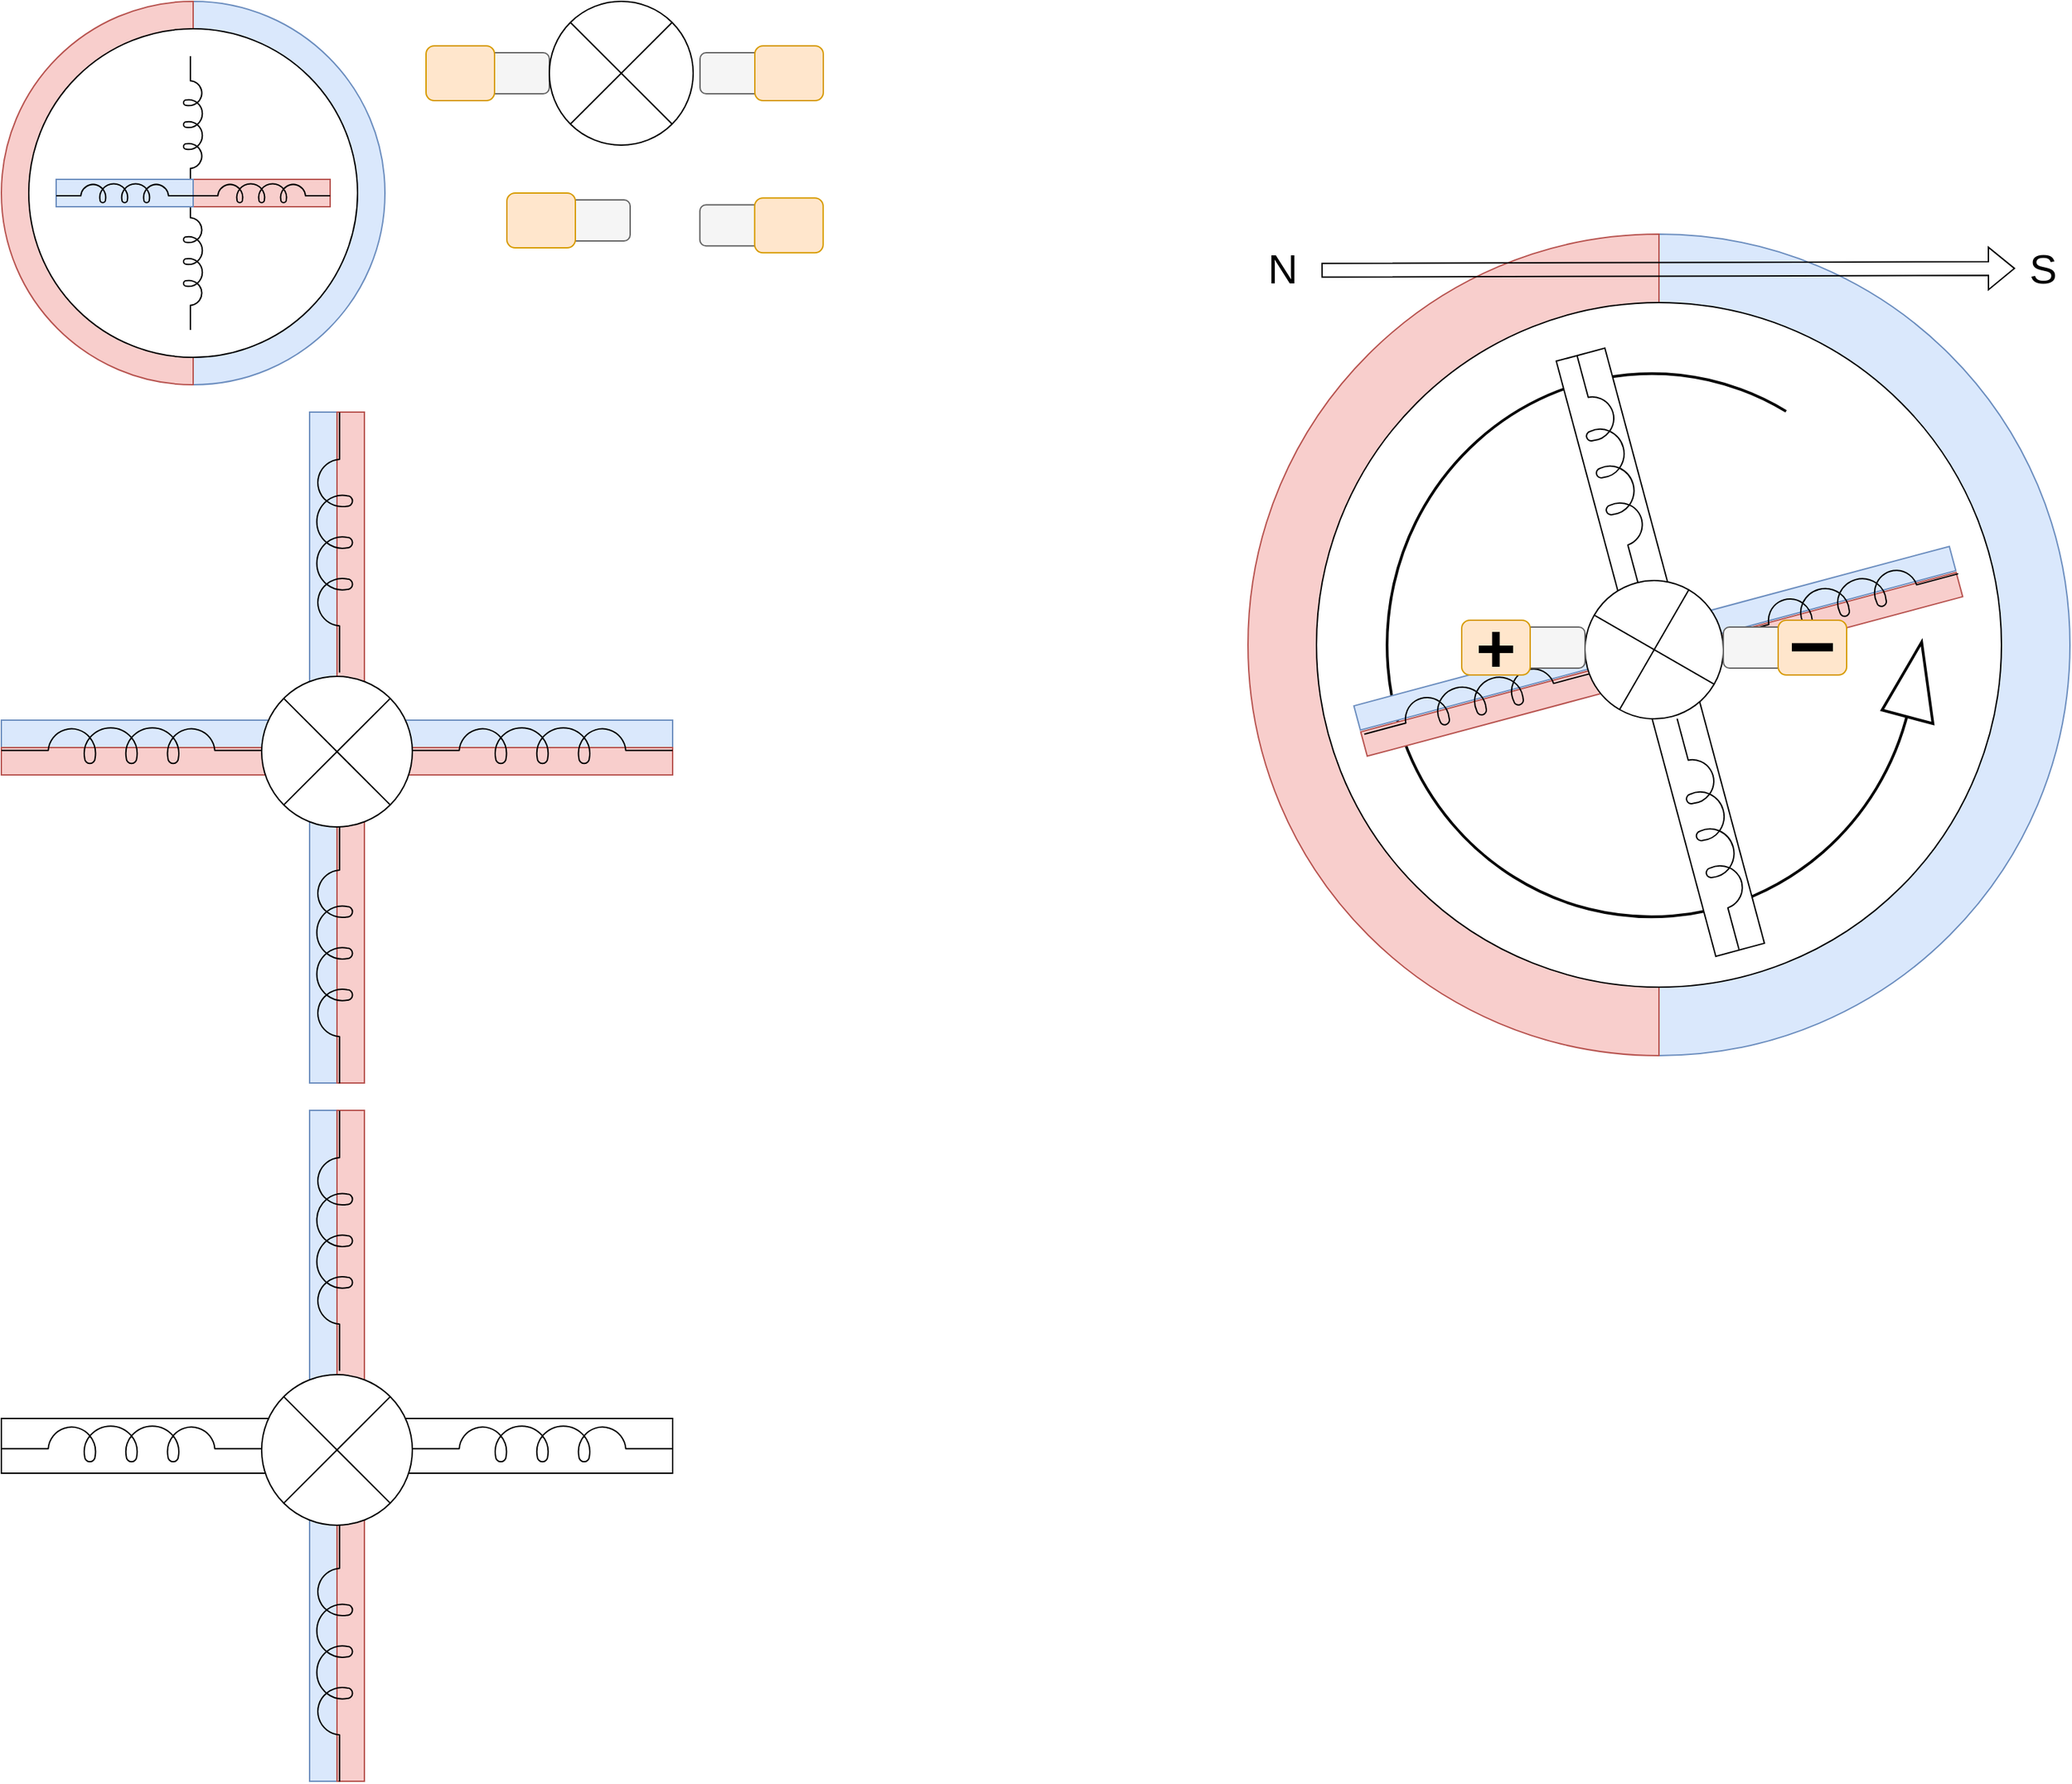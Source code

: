 <mxfile version="22.1.11" type="device">
  <diagram name="Stránka-1" id="qhnL7rr-JAEDg-AUVXp1">
    <mxGraphModel dx="5353" dy="2617" grid="1" gridSize="10" guides="1" tooltips="1" connect="1" arrows="1" fold="1" page="1" pageScale="1" pageWidth="600" pageHeight="300" math="0" shadow="0">
      <root>
        <mxCell id="0" />
        <mxCell id="1" parent="0" />
        <mxCell id="_sQb-rkejy796aR5dQ64-8" value="" style="verticalLabelPosition=bottom;verticalAlign=top;html=1;shape=mxgraph.basic.half_circle;rotation=-90;fillColor=#dae8fc;strokeColor=#6c8ebf;" vertex="1" parent="1">
          <mxGeometry x="-530" y="70" width="280" height="140" as="geometry" />
        </mxCell>
        <mxCell id="_sQb-rkejy796aR5dQ64-9" value="" style="verticalLabelPosition=bottom;verticalAlign=top;html=1;shape=mxgraph.basic.half_circle;rotation=-90;direction=west;fillColor=#f8cecc;strokeColor=#b85450;" vertex="1" parent="1">
          <mxGeometry x="-670" y="70" width="280" height="140" as="geometry" />
        </mxCell>
        <mxCell id="_sQb-rkejy796aR5dQ64-10" value="" style="ellipse;whiteSpace=wrap;html=1;aspect=fixed;" vertex="1" parent="1">
          <mxGeometry x="-580" y="20" width="240" height="240" as="geometry" />
        </mxCell>
        <mxCell id="_sQb-rkejy796aR5dQ64-13" value="" style="pointerEvents=1;verticalLabelPosition=bottom;shadow=0;dashed=0;align=center;html=1;verticalAlign=top;shape=mxgraph.electrical.inductors.inductor_5;direction=south;" vertex="1" parent="1">
          <mxGeometry x="-467" y="140" width="14" height="100" as="geometry" />
        </mxCell>
        <mxCell id="_sQb-rkejy796aR5dQ64-14" value="" style="pointerEvents=1;verticalLabelPosition=bottom;shadow=0;dashed=0;align=center;html=1;verticalAlign=top;shape=mxgraph.electrical.inductors.inductor_5;direction=south;" vertex="1" parent="1">
          <mxGeometry x="-467" y="40" width="14" height="100" as="geometry" />
        </mxCell>
        <mxCell id="_sQb-rkejy796aR5dQ64-19" value="" style="rounded=0;whiteSpace=wrap;html=1;fillColor=#f8cecc;strokeColor=#b85450;" vertex="1" parent="1">
          <mxGeometry x="-460" y="130" width="100" height="20" as="geometry" />
        </mxCell>
        <mxCell id="_sQb-rkejy796aR5dQ64-20" value="" style="rounded=0;whiteSpace=wrap;html=1;fillColor=#dae8fc;strokeColor=#6c8ebf;" vertex="1" parent="1">
          <mxGeometry x="-560" y="130" width="100" height="20" as="geometry" />
        </mxCell>
        <mxCell id="_sQb-rkejy796aR5dQ64-11" value="" style="pointerEvents=1;verticalLabelPosition=bottom;shadow=0;dashed=0;align=center;html=1;verticalAlign=top;shape=mxgraph.electrical.inductors.inductor_5;" vertex="1" parent="1">
          <mxGeometry x="-560" y="133" width="100" height="14" as="geometry" />
        </mxCell>
        <mxCell id="_sQb-rkejy796aR5dQ64-12" value="" style="pointerEvents=1;verticalLabelPosition=bottom;shadow=0;dashed=0;align=center;html=1;verticalAlign=top;shape=mxgraph.electrical.inductors.inductor_5;" vertex="1" parent="1">
          <mxGeometry x="-460" y="133" width="100" height="14" as="geometry" />
        </mxCell>
        <mxCell id="_sQb-rkejy796aR5dQ64-21" value="" style="rounded=1;whiteSpace=wrap;html=1;fillColor=#f5f5f5;fontColor=#333333;strokeColor=#666666;" vertex="1" parent="1">
          <mxGeometry x="-270" y="37.5" width="70" height="30" as="geometry" />
        </mxCell>
        <mxCell id="_sQb-rkejy796aR5dQ64-22" value="" style="rounded=1;whiteSpace=wrap;html=1;fillColor=#ffe6cc;strokeColor=#d79b00;" vertex="1" parent="1">
          <mxGeometry x="-290" y="32.5" width="50" height="40" as="geometry" />
        </mxCell>
        <mxCell id="_sQb-rkejy796aR5dQ64-25" value="" style="rounded=1;whiteSpace=wrap;html=1;fillColor=#f5f5f5;fontColor=#333333;strokeColor=#666666;" vertex="1" parent="1">
          <mxGeometry x="-90" y="37.5" width="70" height="30" as="geometry" />
        </mxCell>
        <mxCell id="_sQb-rkejy796aR5dQ64-26" value="" style="rounded=1;whiteSpace=wrap;html=1;fillColor=#ffe6cc;strokeColor=#d79b00;" vertex="1" parent="1">
          <mxGeometry x="-50" y="32.5" width="50" height="40" as="geometry" />
        </mxCell>
        <mxCell id="_sQb-rkejy796aR5dQ64-27" value="" style="shape=sumEllipse;perimeter=ellipsePerimeter;whiteSpace=wrap;html=1;backgroundOutline=1;" vertex="1" parent="1">
          <mxGeometry x="-200" width="105" height="105" as="geometry" />
        </mxCell>
        <mxCell id="_sQb-rkejy796aR5dQ64-97" value="" style="group" vertex="1" connectable="0" parent="1">
          <mxGeometry x="-600" y="300" width="490" height="490" as="geometry" />
        </mxCell>
        <mxCell id="_sQb-rkejy796aR5dQ64-91" value="" style="group;rotation=-90;" vertex="1" connectable="0" parent="_sQb-rkejy796aR5dQ64-97">
          <mxGeometry y="225" width="490" height="40" as="geometry" />
        </mxCell>
        <mxCell id="_sQb-rkejy796aR5dQ64-87" value="" style="rounded=0;whiteSpace=wrap;html=1;fillColor=#dae8fc;strokeColor=#6c8ebf;rotation=-90;" vertex="1" parent="_sQb-rkejy796aR5dQ64-91">
          <mxGeometry x="-10" y="10" width="490" height="20" as="geometry" />
        </mxCell>
        <mxCell id="_sQb-rkejy796aR5dQ64-88" value="" style="rounded=0;whiteSpace=wrap;html=1;fillColor=#f8cecc;strokeColor=#b85450;rotation=-90;" vertex="1" parent="_sQb-rkejy796aR5dQ64-91">
          <mxGeometry x="10" y="10" width="490" height="20" as="geometry" />
        </mxCell>
        <mxCell id="_sQb-rkejy796aR5dQ64-89" value="" style="pointerEvents=1;verticalLabelPosition=bottom;shadow=0;dashed=0;align=center;html=1;verticalAlign=top;shape=mxgraph.electrical.inductors.inductor_5;rotation=-90;" vertex="1" parent="_sQb-rkejy796aR5dQ64-91">
          <mxGeometry x="148" y="-143" width="190" height="26.6" as="geometry" />
        </mxCell>
        <mxCell id="_sQb-rkejy796aR5dQ64-90" value="" style="pointerEvents=1;verticalLabelPosition=bottom;shadow=0;dashed=0;align=center;html=1;verticalAlign=top;shape=mxgraph.electrical.inductors.inductor_5;rotation=-90;" vertex="1" parent="_sQb-rkejy796aR5dQ64-91">
          <mxGeometry x="148" y="157" width="190" height="26.6" as="geometry" />
        </mxCell>
        <mxCell id="_sQb-rkejy796aR5dQ64-92" value="" style="group;rotation=0;" vertex="1" connectable="0" parent="_sQb-rkejy796aR5dQ64-97">
          <mxGeometry y="225" width="490" height="40" as="geometry" />
        </mxCell>
        <mxCell id="_sQb-rkejy796aR5dQ64-93" value="" style="rounded=0;whiteSpace=wrap;html=1;fillColor=#dae8fc;strokeColor=#6c8ebf;rotation=0;" vertex="1" parent="_sQb-rkejy796aR5dQ64-92">
          <mxGeometry width="490" height="20" as="geometry" />
        </mxCell>
        <mxCell id="_sQb-rkejy796aR5dQ64-94" value="" style="rounded=0;whiteSpace=wrap;html=1;fillColor=#f8cecc;strokeColor=#b85450;rotation=0;" vertex="1" parent="_sQb-rkejy796aR5dQ64-92">
          <mxGeometry y="20" width="490" height="20" as="geometry" />
        </mxCell>
        <mxCell id="_sQb-rkejy796aR5dQ64-95" value="" style="pointerEvents=1;verticalLabelPosition=bottom;shadow=0;dashed=0;align=center;html=1;verticalAlign=top;shape=mxgraph.electrical.inductors.inductor_5;rotation=0;" vertex="1" parent="_sQb-rkejy796aR5dQ64-92">
          <mxGeometry x="300" y="5" width="190" height="26.6" as="geometry" />
        </mxCell>
        <mxCell id="_sQb-rkejy796aR5dQ64-96" value="" style="pointerEvents=1;verticalLabelPosition=bottom;shadow=0;dashed=0;align=center;html=1;verticalAlign=top;shape=mxgraph.electrical.inductors.inductor_5;rotation=0;" vertex="1" parent="_sQb-rkejy796aR5dQ64-92">
          <mxGeometry y="5" width="190" height="26.6" as="geometry" />
        </mxCell>
        <mxCell id="_sQb-rkejy796aR5dQ64-63" value="" style="shape=sumEllipse;perimeter=ellipsePerimeter;whiteSpace=wrap;html=1;backgroundOutline=1;rotation=0;" vertex="1" parent="_sQb-rkejy796aR5dQ64-97">
          <mxGeometry x="190" y="193" width="110" height="110" as="geometry" />
        </mxCell>
        <mxCell id="_sQb-rkejy796aR5dQ64-124" value="" style="group" vertex="1" connectable="0" parent="1">
          <mxGeometry x="-600" y="810" width="490" height="490" as="geometry" />
        </mxCell>
        <mxCell id="_sQb-rkejy796aR5dQ64-125" value="" style="group;rotation=-90;" vertex="1" connectable="0" parent="_sQb-rkejy796aR5dQ64-124">
          <mxGeometry y="225" width="490" height="40" as="geometry" />
        </mxCell>
        <mxCell id="_sQb-rkejy796aR5dQ64-126" value="" style="rounded=0;whiteSpace=wrap;html=1;fillColor=#dae8fc;strokeColor=#6c8ebf;rotation=-90;" vertex="1" parent="_sQb-rkejy796aR5dQ64-125">
          <mxGeometry x="-10" y="10" width="490" height="20" as="geometry" />
        </mxCell>
        <mxCell id="_sQb-rkejy796aR5dQ64-127" value="" style="rounded=0;whiteSpace=wrap;html=1;fillColor=#f8cecc;strokeColor=#b85450;rotation=-90;" vertex="1" parent="_sQb-rkejy796aR5dQ64-125">
          <mxGeometry x="10" y="10" width="490" height="20" as="geometry" />
        </mxCell>
        <mxCell id="_sQb-rkejy796aR5dQ64-128" value="" style="pointerEvents=1;verticalLabelPosition=bottom;shadow=0;dashed=0;align=center;html=1;verticalAlign=top;shape=mxgraph.electrical.inductors.inductor_5;rotation=-90;" vertex="1" parent="_sQb-rkejy796aR5dQ64-125">
          <mxGeometry x="148" y="-143" width="190" height="26.6" as="geometry" />
        </mxCell>
        <mxCell id="_sQb-rkejy796aR5dQ64-129" value="" style="pointerEvents=1;verticalLabelPosition=bottom;shadow=0;dashed=0;align=center;html=1;verticalAlign=top;shape=mxgraph.electrical.inductors.inductor_5;rotation=-90;" vertex="1" parent="_sQb-rkejy796aR5dQ64-125">
          <mxGeometry x="148" y="157" width="190" height="26.6" as="geometry" />
        </mxCell>
        <mxCell id="_sQb-rkejy796aR5dQ64-130" value="" style="group;rotation=0;" vertex="1" connectable="0" parent="_sQb-rkejy796aR5dQ64-124">
          <mxGeometry y="225" width="490" height="40" as="geometry" />
        </mxCell>
        <mxCell id="_sQb-rkejy796aR5dQ64-131" value="" style="rounded=0;whiteSpace=wrap;html=1;rotation=0;" vertex="1" parent="_sQb-rkejy796aR5dQ64-130">
          <mxGeometry width="490" height="40" as="geometry" />
        </mxCell>
        <mxCell id="_sQb-rkejy796aR5dQ64-133" value="" style="pointerEvents=1;verticalLabelPosition=bottom;shadow=0;dashed=0;align=center;html=1;verticalAlign=top;shape=mxgraph.electrical.inductors.inductor_5;rotation=0;" vertex="1" parent="_sQb-rkejy796aR5dQ64-130">
          <mxGeometry x="300" y="5" width="190" height="26.6" as="geometry" />
        </mxCell>
        <mxCell id="_sQb-rkejy796aR5dQ64-134" value="" style="pointerEvents=1;verticalLabelPosition=bottom;shadow=0;dashed=0;align=center;html=1;verticalAlign=top;shape=mxgraph.electrical.inductors.inductor_5;rotation=0;" vertex="1" parent="_sQb-rkejy796aR5dQ64-130">
          <mxGeometry y="5" width="190" height="26.6" as="geometry" />
        </mxCell>
        <mxCell id="_sQb-rkejy796aR5dQ64-135" value="" style="shape=sumEllipse;perimeter=ellipsePerimeter;whiteSpace=wrap;html=1;backgroundOutline=1;rotation=0;" vertex="1" parent="_sQb-rkejy796aR5dQ64-124">
          <mxGeometry x="190" y="193" width="110" height="110" as="geometry" />
        </mxCell>
        <mxCell id="_sQb-rkejy796aR5dQ64-37" value="" style="verticalLabelPosition=bottom;verticalAlign=top;html=1;shape=mxgraph.basic.half_circle;rotation=-90;fillColor=#dae8fc;strokeColor=#6c8ebf;" vertex="1" parent="1">
          <mxGeometry x="460" y="320" width="600" height="300" as="geometry" />
        </mxCell>
        <mxCell id="_sQb-rkejy796aR5dQ64-38" value="" style="verticalLabelPosition=bottom;verticalAlign=top;html=1;shape=mxgraph.basic.half_circle;rotation=-90;direction=west;fillColor=#f8cecc;strokeColor=#b85450;" vertex="1" parent="1">
          <mxGeometry x="160" y="320" width="600" height="300" as="geometry" />
        </mxCell>
        <mxCell id="_sQb-rkejy796aR5dQ64-39" value="" style="ellipse;whiteSpace=wrap;html=1;aspect=fixed;" vertex="1" parent="1">
          <mxGeometry x="360" y="220" width="500" height="500" as="geometry" />
        </mxCell>
        <mxCell id="_sQb-rkejy796aR5dQ64-123" value="" style="verticalLabelPosition=bottom;html=1;verticalAlign=top;strokeWidth=2;shape=mxgraph.lean_mapping.physical_pull;pointerEvents=1;" vertex="1" parent="1">
          <mxGeometry x="410" y="270" width="400" height="400" as="geometry" />
        </mxCell>
        <mxCell id="_sQb-rkejy796aR5dQ64-148" value="" style="group;rotation=0;" vertex="1" connectable="0" parent="1">
          <mxGeometry x="385" y="250" width="450" height="450" as="geometry" />
        </mxCell>
        <mxCell id="_sQb-rkejy796aR5dQ64-149" value="" style="group;rotation=-15;" vertex="1" connectable="0" parent="_sQb-rkejy796aR5dQ64-148">
          <mxGeometry x="1" y="207" width="450" height="36.735" as="geometry" />
        </mxCell>
        <mxCell id="_sQb-rkejy796aR5dQ64-150" value="" style="rounded=0;whiteSpace=wrap;html=1;fillColor=#dae8fc;strokeColor=#6c8ebf;rotation=-15;" vertex="1" parent="_sQb-rkejy796aR5dQ64-149">
          <mxGeometry x="-4" y="-1" width="450" height="18.367" as="geometry" />
        </mxCell>
        <mxCell id="_sQb-rkejy796aR5dQ64-151" value="" style="rounded=0;whiteSpace=wrap;html=1;fillColor=#f8cecc;strokeColor=#b85450;rotation=-15;" vertex="1" parent="_sQb-rkejy796aR5dQ64-149">
          <mxGeometry x="1" y="18" width="450" height="18.367" as="geometry" />
        </mxCell>
        <mxCell id="_sQb-rkejy796aR5dQ64-152" value="" style="pointerEvents=1;verticalLabelPosition=bottom;shadow=0;dashed=0;align=center;html=1;verticalAlign=top;shape=mxgraph.electrical.inductors.inductor_5;rotation=-15;" vertex="1" parent="_sQb-rkejy796aR5dQ64-149">
          <mxGeometry x="270" y="-32" width="174.49" height="24.429" as="geometry" />
        </mxCell>
        <mxCell id="_sQb-rkejy796aR5dQ64-153" value="" style="pointerEvents=1;verticalLabelPosition=bottom;shadow=0;dashed=0;align=center;html=1;verticalAlign=top;shape=mxgraph.electrical.inductors.inductor_5;rotation=-15;" vertex="1" parent="_sQb-rkejy796aR5dQ64-149">
          <mxGeometry x="5" y="40" width="174.49" height="24.429" as="geometry" />
        </mxCell>
        <mxCell id="_sQb-rkejy796aR5dQ64-154" value="" style="group;rotation=75;" vertex="1" connectable="0" parent="_sQb-rkejy796aR5dQ64-148">
          <mxGeometry x="1" y="207" width="450" height="36.735" as="geometry" />
        </mxCell>
        <mxCell id="_sQb-rkejy796aR5dQ64-155" value="" style="rounded=0;whiteSpace=wrap;html=1;rotation=75;" vertex="1" parent="_sQb-rkejy796aR5dQ64-154">
          <mxGeometry width="450" height="36.735" as="geometry" />
        </mxCell>
        <mxCell id="_sQb-rkejy796aR5dQ64-156" value="" style="pointerEvents=1;verticalLabelPosition=bottom;shadow=0;dashed=0;align=center;html=1;verticalAlign=top;shape=mxgraph.electrical.inductors.inductor_5;rotation=75;" vertex="1" parent="_sQb-rkejy796aR5dQ64-154">
          <mxGeometry x="176" y="138" width="174.49" height="24.429" as="geometry" />
        </mxCell>
        <mxCell id="_sQb-rkejy796aR5dQ64-157" value="" style="pointerEvents=1;verticalLabelPosition=bottom;shadow=0;dashed=0;align=center;html=1;verticalAlign=top;shape=mxgraph.electrical.inductors.inductor_5;rotation=75;" vertex="1" parent="_sQb-rkejy796aR5dQ64-154">
          <mxGeometry x="103" y="-127" width="174.49" height="24.429" as="geometry" />
        </mxCell>
        <mxCell id="_sQb-rkejy796aR5dQ64-158" value="" style="shape=sumEllipse;perimeter=ellipsePerimeter;whiteSpace=wrap;html=1;backgroundOutline=1;rotation=75;" vertex="1" parent="_sQb-rkejy796aR5dQ64-148">
          <mxGeometry x="171" y="173" width="101.02" height="101.02" as="geometry" />
        </mxCell>
        <mxCell id="_sQb-rkejy796aR5dQ64-163" value="" style="group" vertex="1" connectable="0" parent="_sQb-rkejy796aR5dQ64-148">
          <mxGeometry x="81" y="202" width="90" height="40" as="geometry" />
        </mxCell>
        <mxCell id="_sQb-rkejy796aR5dQ64-164" value="" style="rounded=1;whiteSpace=wrap;html=1;fillColor=#f5f5f5;fontColor=#333333;strokeColor=#666666;container=0;" vertex="1" parent="_sQb-rkejy796aR5dQ64-163">
          <mxGeometry x="20" y="5" width="70" height="30" as="geometry" />
        </mxCell>
        <mxCell id="_sQb-rkejy796aR5dQ64-165" value="" style="rounded=1;whiteSpace=wrap;html=1;fillColor=#ffe6cc;strokeColor=#d79b00;container=0;" vertex="1" parent="_sQb-rkejy796aR5dQ64-163">
          <mxGeometry width="50" height="40" as="geometry" />
        </mxCell>
        <mxCell id="_sQb-rkejy796aR5dQ64-171" value="+" style="text;html=1;strokeColor=none;fillColor=none;align=center;verticalAlign=middle;whiteSpace=wrap;rounded=0;fontSize=50;fontStyle=1" vertex="1" parent="_sQb-rkejy796aR5dQ64-163">
          <mxGeometry x="10" y="5" width="30" height="30" as="geometry" />
        </mxCell>
        <mxCell id="_sQb-rkejy796aR5dQ64-166" value="" style="group;flipH=1;" vertex="1" connectable="0" parent="_sQb-rkejy796aR5dQ64-148">
          <mxGeometry x="272" y="202" width="90" height="40" as="geometry" />
        </mxCell>
        <mxCell id="_sQb-rkejy796aR5dQ64-167" value="" style="rounded=1;whiteSpace=wrap;html=1;fillColor=#f5f5f5;fontColor=#333333;strokeColor=#666666;container=0;" vertex="1" parent="_sQb-rkejy796aR5dQ64-166">
          <mxGeometry y="5" width="70" height="30" as="geometry" />
        </mxCell>
        <mxCell id="_sQb-rkejy796aR5dQ64-168" value="" style="rounded=1;whiteSpace=wrap;html=1;fillColor=#ffe6cc;strokeColor=#d79b00;container=0;" vertex="1" parent="_sQb-rkejy796aR5dQ64-166">
          <mxGeometry x="40" width="50" height="40" as="geometry" />
        </mxCell>
        <mxCell id="_sQb-rkejy796aR5dQ64-174" value="" style="endArrow=none;html=1;rounded=0;endSize=6;strokeWidth=6;" edge="1" parent="_sQb-rkejy796aR5dQ64-166">
          <mxGeometry width="50" height="50" relative="1" as="geometry">
            <mxPoint x="50" y="19.73" as="sourcePoint" />
            <mxPoint x="80" y="19.73" as="targetPoint" />
          </mxGeometry>
        </mxCell>
        <mxCell id="_sQb-rkejy796aR5dQ64-159" value="" style="group" vertex="1" connectable="0" parent="1">
          <mxGeometry x="-231" y="140.0" width="90" height="40" as="geometry" />
        </mxCell>
        <mxCell id="_sQb-rkejy796aR5dQ64-46" value="" style="rounded=1;whiteSpace=wrap;html=1;fillColor=#f5f5f5;fontColor=#333333;strokeColor=#666666;container=0;" vertex="1" parent="_sQb-rkejy796aR5dQ64-159">
          <mxGeometry x="20" y="5" width="70" height="30" as="geometry" />
        </mxCell>
        <mxCell id="_sQb-rkejy796aR5dQ64-47" value="" style="rounded=1;whiteSpace=wrap;html=1;fillColor=#ffe6cc;strokeColor=#d79b00;container=0;" vertex="1" parent="_sQb-rkejy796aR5dQ64-159">
          <mxGeometry width="50" height="40" as="geometry" />
        </mxCell>
        <mxCell id="_sQb-rkejy796aR5dQ64-160" value="" style="group;flipH=1;" vertex="1" connectable="0" parent="1">
          <mxGeometry x="-90.13" y="143.62" width="90" height="40" as="geometry" />
        </mxCell>
        <mxCell id="_sQb-rkejy796aR5dQ64-161" value="" style="rounded=1;whiteSpace=wrap;html=1;fillColor=#f5f5f5;fontColor=#333333;strokeColor=#666666;container=0;" vertex="1" parent="_sQb-rkejy796aR5dQ64-160">
          <mxGeometry y="5" width="70" height="30" as="geometry" />
        </mxCell>
        <mxCell id="_sQb-rkejy796aR5dQ64-162" value="" style="rounded=1;whiteSpace=wrap;html=1;fillColor=#ffe6cc;strokeColor=#d79b00;container=0;" vertex="1" parent="_sQb-rkejy796aR5dQ64-160">
          <mxGeometry x="40" width="50" height="40" as="geometry" />
        </mxCell>
        <mxCell id="_sQb-rkejy796aR5dQ64-81" value="N" style="text;html=1;align=center;verticalAlign=middle;resizable=0;points=[];autosize=1;strokeColor=none;fillColor=none;fontSize=30;" vertex="1" parent="1">
          <mxGeometry x="310" y="170" width="50" height="50" as="geometry" />
        </mxCell>
        <mxCell id="_sQb-rkejy796aR5dQ64-83" value="" style="shape=flexArrow;endArrow=classic;html=1;rounded=0;exitX=1.072;exitY=0.528;exitDx=0;exitDy=0;exitPerimeter=0;" edge="1" parent="1" source="_sQb-rkejy796aR5dQ64-81" target="_sQb-rkejy796aR5dQ64-121">
          <mxGeometry width="50" height="50" relative="1" as="geometry">
            <mxPoint x="277.53" y="217.51" as="sourcePoint" />
            <mxPoint x="967.53" y="207.51" as="targetPoint" />
          </mxGeometry>
        </mxCell>
        <mxCell id="_sQb-rkejy796aR5dQ64-121" value="S" style="text;html=1;align=center;verticalAlign=middle;resizable=0;points=[];autosize=1;strokeColor=none;fillColor=none;fontSize=30;" vertex="1" parent="1">
          <mxGeometry x="870" y="170" width="40" height="50" as="geometry" />
        </mxCell>
      </root>
    </mxGraphModel>
  </diagram>
</mxfile>
